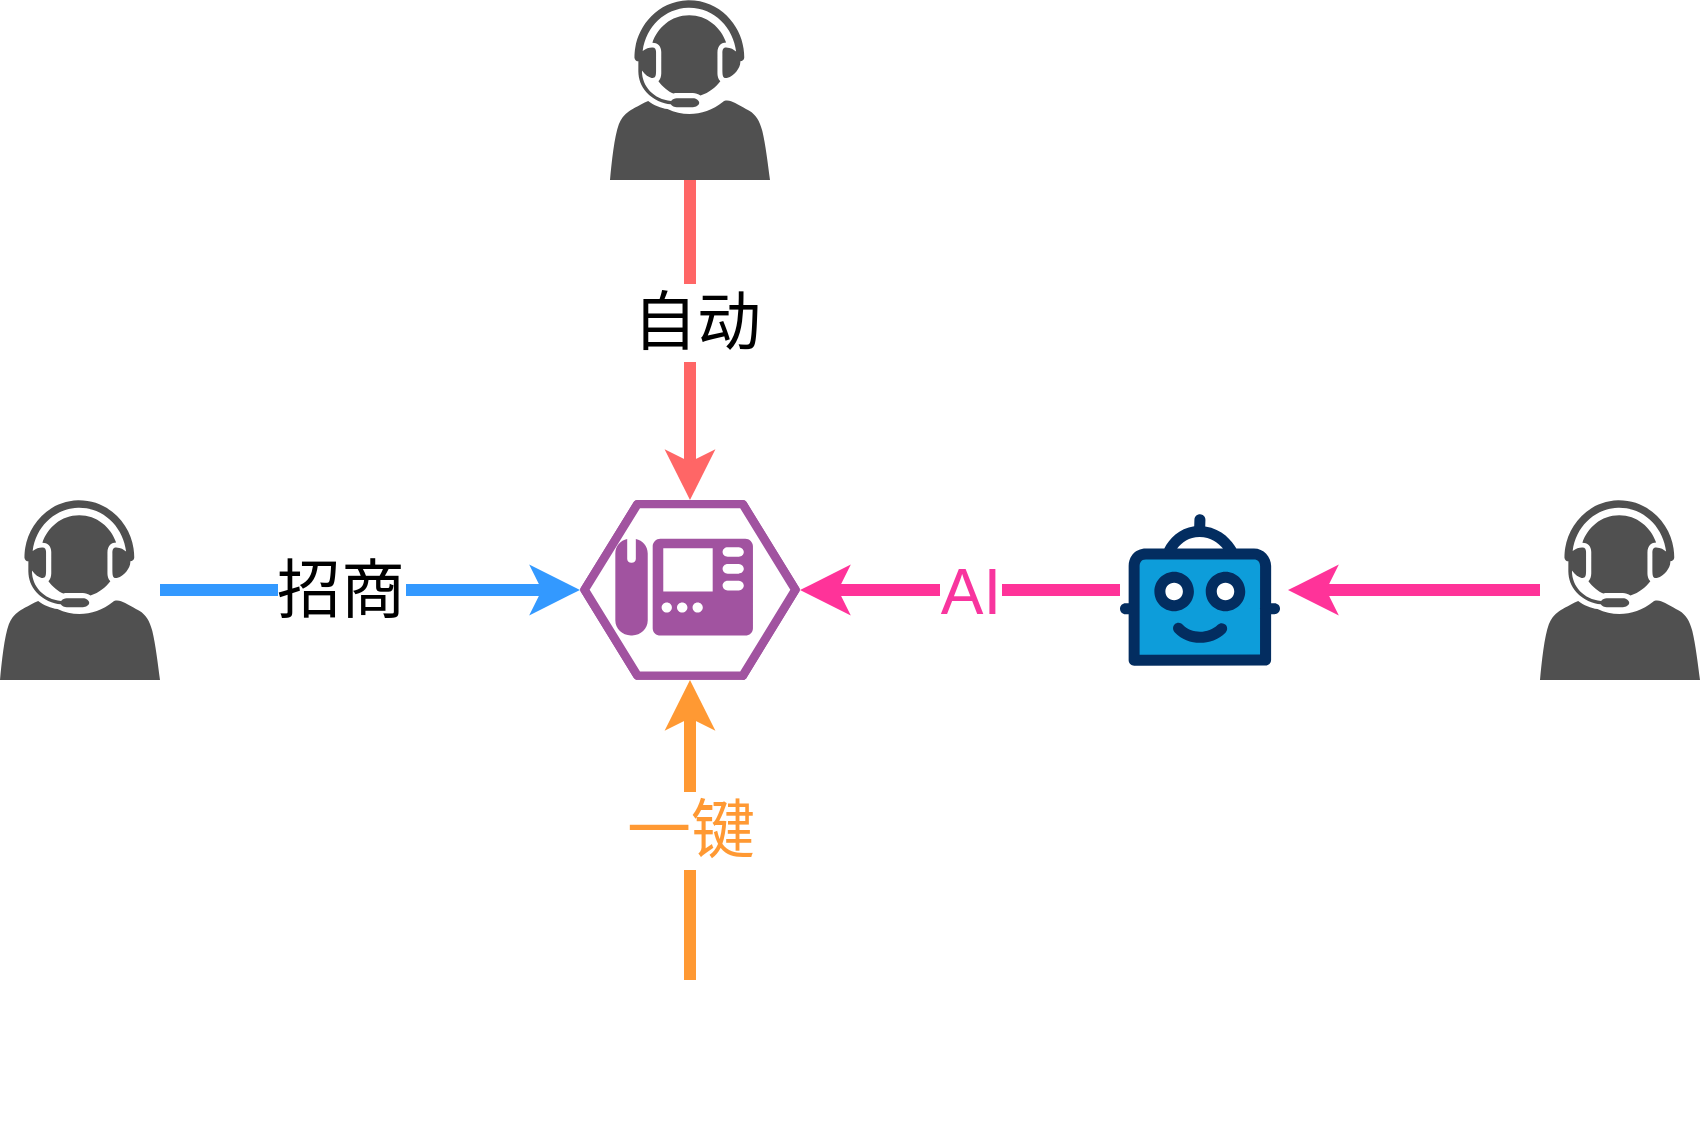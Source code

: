 <mxfile version="22.0.8" type="github">
  <diagram name="第 1 页" id="I5vmAxsKrM3oIu-w4Qc6">
    <mxGraphModel dx="1434" dy="1590" grid="1" gridSize="10" guides="1" tooltips="1" connect="1" arrows="1" fold="1" page="0" pageScale="1" pageWidth="827" pageHeight="1169" math="0" shadow="0">
      <root>
        <mxCell id="0" />
        <mxCell id="1" parent="0" />
        <mxCell id="kVRhlrWW7srU3xCj6tED-6" value="" style="verticalLabelPosition=bottom;sketch=0;html=1;fillColor=#A153A0;strokeColor=#ffffff;verticalAlign=top;align=center;points=[[0,0.5,0],[0.125,0.25,0],[0.25,0,0],[0.5,0,0],[0.75,0,0],[0.875,0.25,0],[1,0.5,0],[0.875,0.75,0],[0.75,1,0],[0.5,1,0],[0.125,0.75,0]];pointerEvents=1;shape=mxgraph.cisco_safe.compositeIcon;bgIcon=mxgraph.cisco_safe.design.blank_device;resIcon=mxgraph.cisco_safe.design.call_manager;" vertex="1" parent="1">
          <mxGeometry x="520" y="-360" width="110" height="90" as="geometry" />
        </mxCell>
        <mxCell id="kVRhlrWW7srU3xCj6tED-13" value="" style="shape=image;html=1;verticalAlign=top;verticalLabelPosition=bottom;labelBackgroundColor=#ffffff;imageAspect=0;aspect=fixed;image=https://cdn4.iconfinder.com/data/icons/aiga-symbol-signs/613/aiga_telephone_bg-128.png" vertex="1" parent="1">
          <mxGeometry x="535" y="-120" width="80" height="80" as="geometry" />
        </mxCell>
        <mxCell id="kVRhlrWW7srU3xCj6tED-17" value="" style="verticalLabelPosition=bottom;aspect=fixed;html=1;shape=mxgraph.salesforce.bots;" vertex="1" parent="1">
          <mxGeometry x="790" y="-353" width="80" height="76" as="geometry" />
        </mxCell>
        <mxCell id="kVRhlrWW7srU3xCj6tED-18" value="" style="sketch=0;pointerEvents=1;shadow=0;dashed=0;html=1;strokeColor=none;fillColor=#505050;labelPosition=center;verticalLabelPosition=bottom;verticalAlign=top;outlineConnect=0;align=center;shape=mxgraph.office.users.call_center_agent;" vertex="1" parent="1">
          <mxGeometry x="535" y="-610" width="80" height="90" as="geometry" />
        </mxCell>
        <mxCell id="kVRhlrWW7srU3xCj6tED-20" style="edgeStyle=orthogonalEdgeStyle;rounded=0;orthogonalLoop=1;jettySize=auto;html=1;entryX=0.5;entryY=0;entryDx=0;entryDy=0;entryPerimeter=0;strokeWidth=6;strokeColor=#FF6666;" edge="1" parent="1" source="kVRhlrWW7srU3xCj6tED-18" target="kVRhlrWW7srU3xCj6tED-6">
          <mxGeometry relative="1" as="geometry" />
        </mxCell>
        <mxCell id="kVRhlrWW7srU3xCj6tED-36" value="自动" style="edgeLabel;html=1;align=center;verticalAlign=middle;resizable=0;points=[];fontSize=32;" vertex="1" connectable="0" parent="kVRhlrWW7srU3xCj6tED-20">
          <mxGeometry x="-0.113" y="3" relative="1" as="geometry">
            <mxPoint as="offset" />
          </mxGeometry>
        </mxCell>
        <mxCell id="kVRhlrWW7srU3xCj6tED-21" value="" style="sketch=0;pointerEvents=1;shadow=0;dashed=0;html=1;strokeColor=none;fillColor=#505050;labelPosition=center;verticalLabelPosition=bottom;verticalAlign=top;outlineConnect=0;align=center;shape=mxgraph.office.users.call_center_agent;" vertex="1" parent="1">
          <mxGeometry x="1000" y="-360" width="80" height="90" as="geometry" />
        </mxCell>
        <mxCell id="kVRhlrWW7srU3xCj6tED-23" style="edgeStyle=orthogonalEdgeStyle;rounded=0;orthogonalLoop=1;jettySize=auto;html=1;entryX=1;entryY=0.5;entryDx=0;entryDy=0;entryPerimeter=0;strokeColor=#FF3399;strokeWidth=6;" edge="1" parent="1" source="kVRhlrWW7srU3xCj6tED-17" target="kVRhlrWW7srU3xCj6tED-6">
          <mxGeometry relative="1" as="geometry" />
        </mxCell>
        <mxCell id="kVRhlrWW7srU3xCj6tED-37" value="AI" style="edgeLabel;html=1;align=center;verticalAlign=middle;resizable=0;points=[];fontSize=32;fontColor=#f8359e;" vertex="1" connectable="0" parent="kVRhlrWW7srU3xCj6tED-23">
          <mxGeometry x="-0.063" y="1" relative="1" as="geometry">
            <mxPoint as="offset" />
          </mxGeometry>
        </mxCell>
        <mxCell id="kVRhlrWW7srU3xCj6tED-24" value="&lt;font color=&quot;#ff9933&quot; style=&quot;font-size: 32px;&quot;&gt;一键&lt;/font&gt;" style="edgeStyle=orthogonalEdgeStyle;rounded=0;orthogonalLoop=1;jettySize=auto;html=1;entryX=0.5;entryY=1;entryDx=0;entryDy=0;entryPerimeter=0;strokeColor=#FF9933;strokeWidth=6;" edge="1" parent="1" source="kVRhlrWW7srU3xCj6tED-13" target="kVRhlrWW7srU3xCj6tED-6">
          <mxGeometry relative="1" as="geometry">
            <mxPoint as="offset" />
          </mxGeometry>
        </mxCell>
        <mxCell id="kVRhlrWW7srU3xCj6tED-31" style="edgeStyle=orthogonalEdgeStyle;rounded=0;orthogonalLoop=1;jettySize=auto;html=1;entryX=1.05;entryY=0.5;entryDx=0;entryDy=0;entryPerimeter=0;strokeWidth=6;strokeColor=#FF3399;" edge="1" parent="1" source="kVRhlrWW7srU3xCj6tED-21" target="kVRhlrWW7srU3xCj6tED-17">
          <mxGeometry relative="1" as="geometry" />
        </mxCell>
        <mxCell id="kVRhlrWW7srU3xCj6tED-32" value="" style="sketch=0;pointerEvents=1;shadow=0;dashed=0;html=1;strokeColor=none;fillColor=#505050;labelPosition=center;verticalLabelPosition=bottom;verticalAlign=top;outlineConnect=0;align=center;shape=mxgraph.office.users.call_center_agent;" vertex="1" parent="1">
          <mxGeometry x="230" y="-360" width="80" height="90" as="geometry" />
        </mxCell>
        <mxCell id="kVRhlrWW7srU3xCj6tED-33" style="edgeStyle=orthogonalEdgeStyle;rounded=0;orthogonalLoop=1;jettySize=auto;html=1;entryX=0;entryY=0.5;entryDx=0;entryDy=0;entryPerimeter=0;strokeWidth=6;strokeColor=#3399FF;" edge="1" parent="1" source="kVRhlrWW7srU3xCj6tED-32" target="kVRhlrWW7srU3xCj6tED-6">
          <mxGeometry relative="1" as="geometry" />
        </mxCell>
        <mxCell id="kVRhlrWW7srU3xCj6tED-34" value="招商" style="edgeLabel;html=1;align=center;verticalAlign=middle;resizable=0;points=[];fontSize=32;" vertex="1" connectable="0" parent="kVRhlrWW7srU3xCj6tED-33">
          <mxGeometry x="-0.343" y="1" relative="1" as="geometry">
            <mxPoint x="21" y="1" as="offset" />
          </mxGeometry>
        </mxCell>
      </root>
    </mxGraphModel>
  </diagram>
</mxfile>
